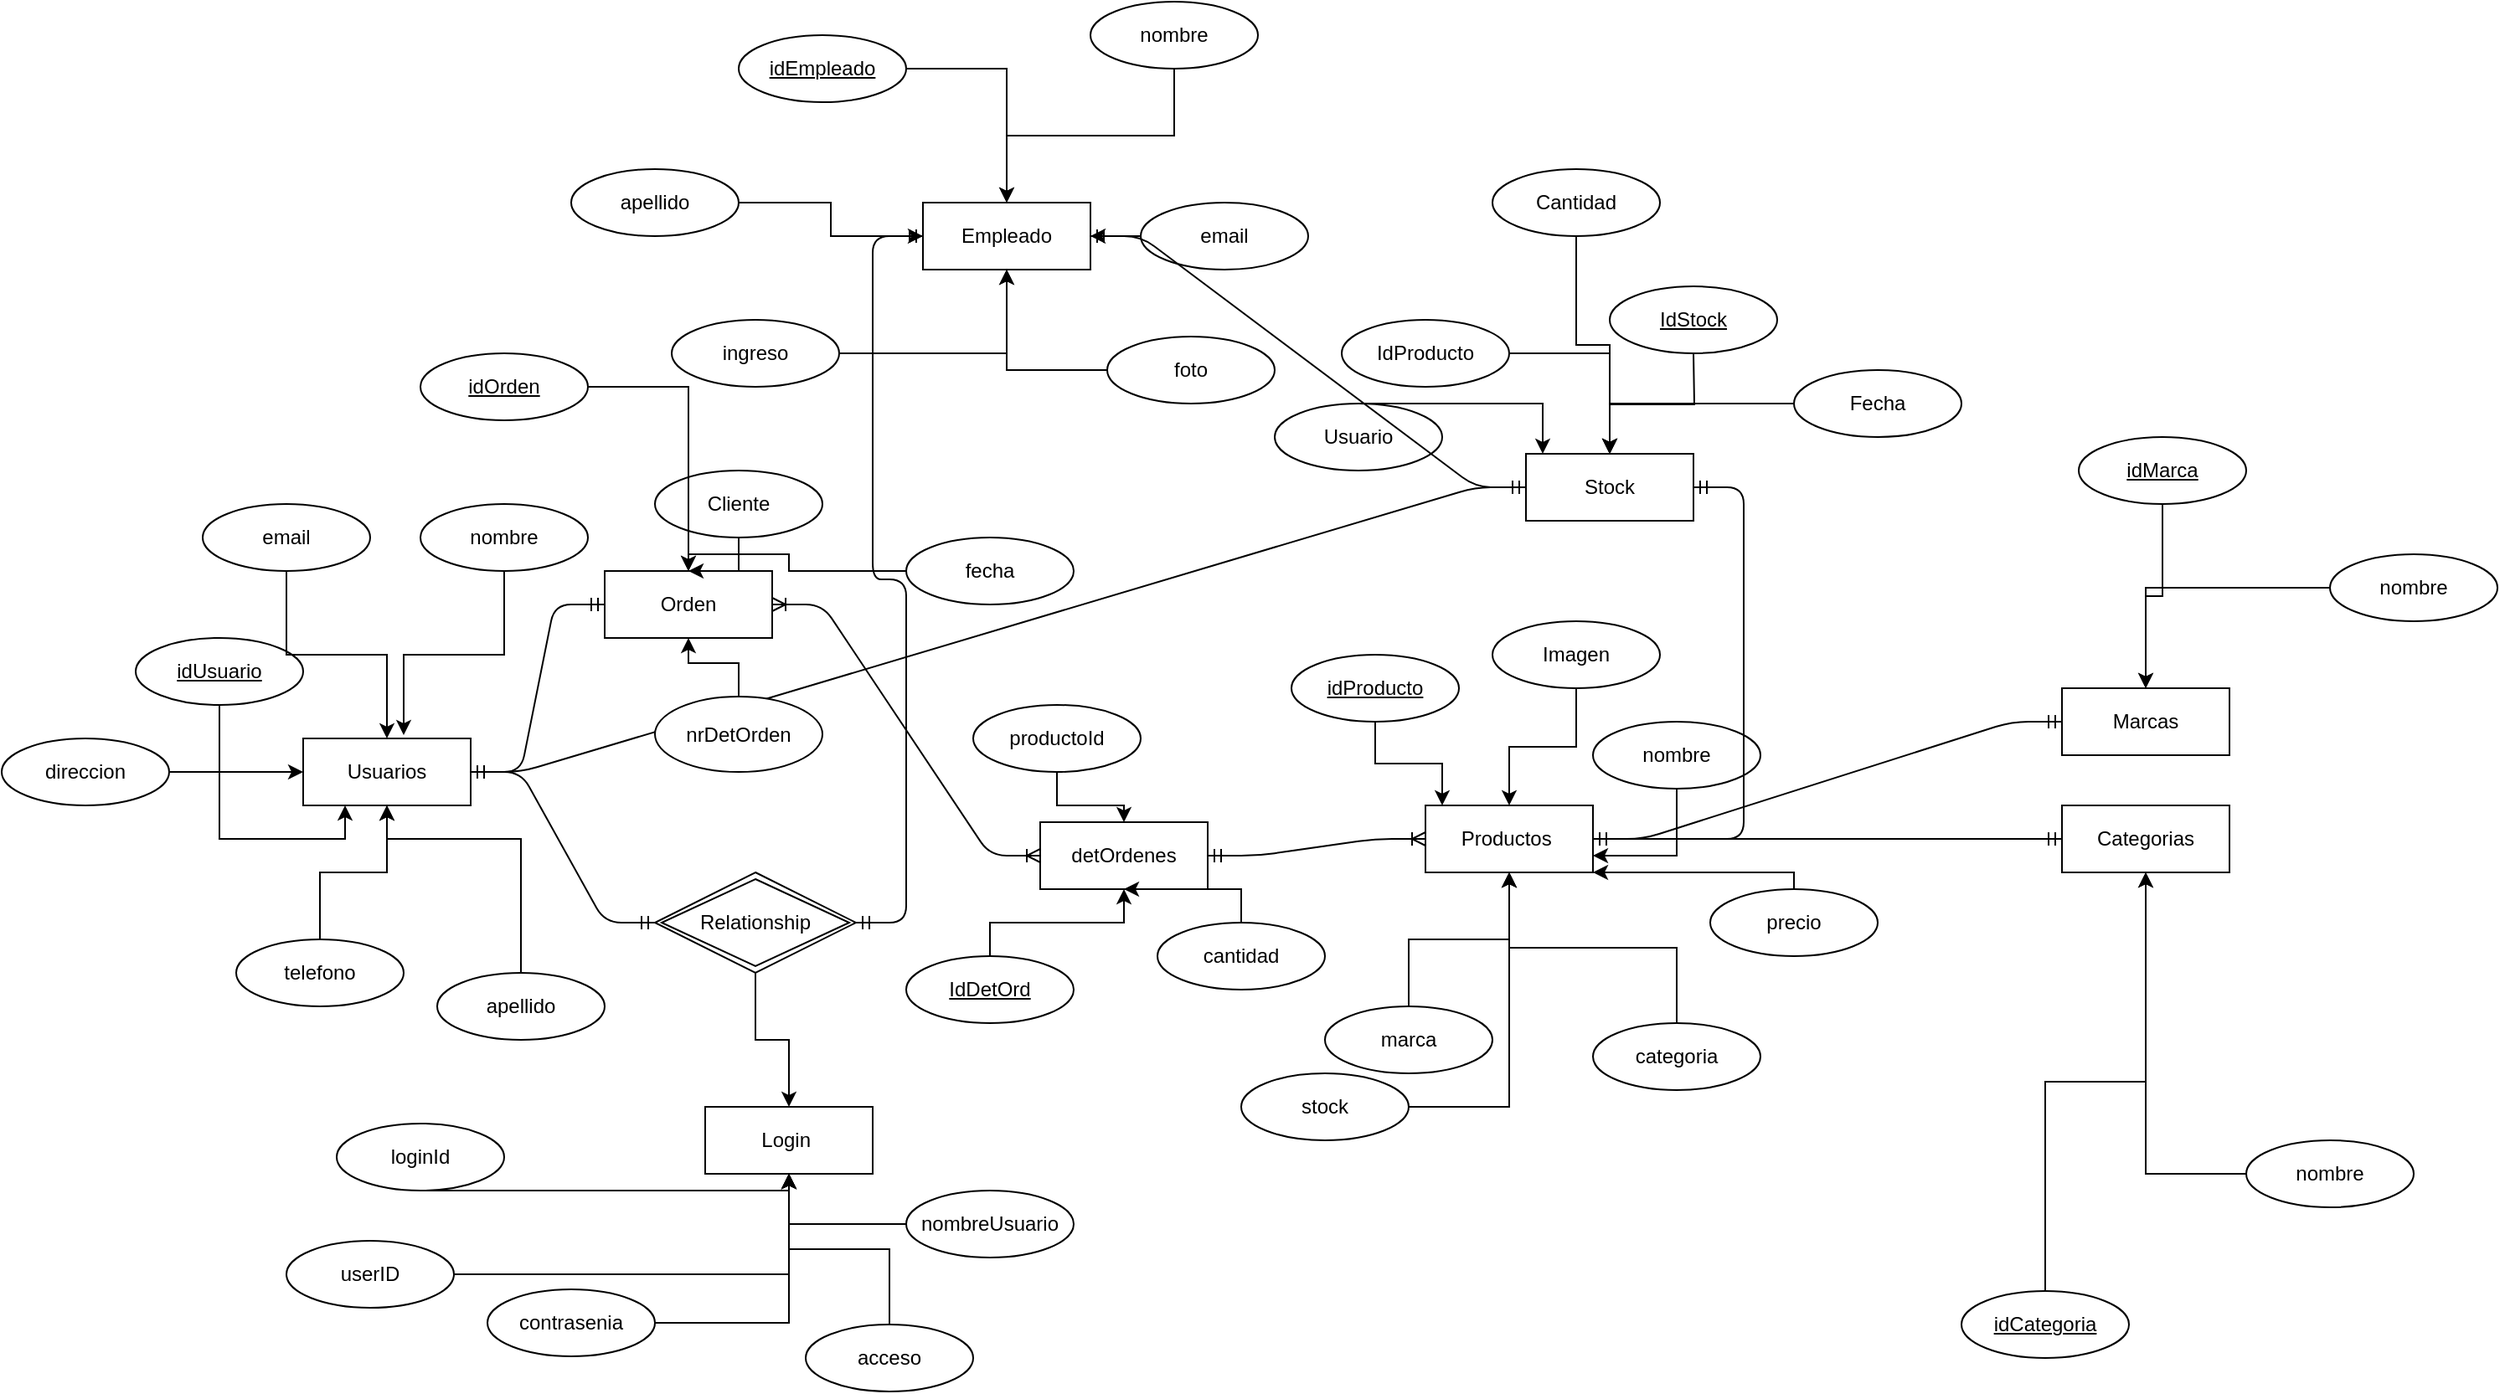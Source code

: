 <mxfile version="12.5.6" type="device"><diagram id="nlRiyb_WCm__dTdStsRD" name="Page-1"><mxGraphModel dx="2090" dy="1843" grid="1" gridSize="10" guides="1" tooltips="1" connect="1" arrows="1" fold="1" page="1" pageScale="1" pageWidth="850" pageHeight="1100" math="0" shadow="0"><root><mxCell id="0"/><mxCell id="1" parent="0"/><mxCell id="bhKGtzBy6rcFXc-qG4ay-1" value="Usuarios" style="whiteSpace=wrap;html=1;align=center;" parent="1" vertex="1"><mxGeometry x="-200" y="10" width="100" height="40" as="geometry"/></mxCell><mxCell id="bhKGtzBy6rcFXc-qG4ay-2" value="Productos&amp;nbsp;" style="whiteSpace=wrap;html=1;align=center;" parent="1" vertex="1"><mxGeometry x="470" y="50" width="100" height="40" as="geometry"/></mxCell><mxCell id="bhKGtzBy6rcFXc-qG4ay-3" value="Categorias" style="whiteSpace=wrap;html=1;align=center;" parent="1" vertex="1"><mxGeometry x="850" y="50" width="100" height="40" as="geometry"/></mxCell><mxCell id="bhKGtzBy6rcFXc-qG4ay-4" value="Marcas" style="whiteSpace=wrap;html=1;align=center;" parent="1" vertex="1"><mxGeometry x="850" y="-20" width="100" height="40" as="geometry"/></mxCell><mxCell id="bhKGtzBy6rcFXc-qG4ay-11" style="edgeStyle=orthogonalEdgeStyle;rounded=0;orthogonalLoop=1;jettySize=auto;html=1;entryX=0.25;entryY=1;entryDx=0;entryDy=0;" parent="1" source="bhKGtzBy6rcFXc-qG4ay-7" target="bhKGtzBy6rcFXc-qG4ay-1" edge="1"><mxGeometry relative="1" as="geometry"/></mxCell><mxCell id="bhKGtzBy6rcFXc-qG4ay-7" value="idUsuario" style="ellipse;whiteSpace=wrap;html=1;align=center;fontStyle=4;" parent="1" vertex="1"><mxGeometry x="-300" y="-50" width="100" height="40" as="geometry"/></mxCell><mxCell id="bhKGtzBy6rcFXc-qG4ay-12" style="edgeStyle=orthogonalEdgeStyle;rounded=0;orthogonalLoop=1;jettySize=auto;html=1;entryX=0.1;entryY=0;entryDx=0;entryDy=0;entryPerimeter=0;" parent="1" source="bhKGtzBy6rcFXc-qG4ay-8" target="bhKGtzBy6rcFXc-qG4ay-2" edge="1"><mxGeometry relative="1" as="geometry"><mxPoint x="420" y="50" as="targetPoint"/></mxGeometry></mxCell><mxCell id="bhKGtzBy6rcFXc-qG4ay-8" value="idProducto" style="ellipse;whiteSpace=wrap;html=1;align=center;fontStyle=4;" parent="1" vertex="1"><mxGeometry x="390" y="-40" width="100" height="40" as="geometry"/></mxCell><mxCell id="bhKGtzBy6rcFXc-qG4ay-13" style="edgeStyle=orthogonalEdgeStyle;rounded=0;orthogonalLoop=1;jettySize=auto;html=1;" parent="1" source="bhKGtzBy6rcFXc-qG4ay-9" target="bhKGtzBy6rcFXc-qG4ay-4" edge="1"><mxGeometry relative="1" as="geometry"/></mxCell><mxCell id="bhKGtzBy6rcFXc-qG4ay-9" value="idMarca" style="ellipse;whiteSpace=wrap;html=1;align=center;fontStyle=4;" parent="1" vertex="1"><mxGeometry x="860" y="-170" width="100" height="40" as="geometry"/></mxCell><mxCell id="bhKGtzBy6rcFXc-qG4ay-14" style="edgeStyle=orthogonalEdgeStyle;rounded=0;orthogonalLoop=1;jettySize=auto;html=1;" parent="1" source="bhKGtzBy6rcFXc-qG4ay-10" target="bhKGtzBy6rcFXc-qG4ay-3" edge="1"><mxGeometry relative="1" as="geometry"/></mxCell><mxCell id="bhKGtzBy6rcFXc-qG4ay-10" value="idCategoria" style="ellipse;whiteSpace=wrap;html=1;align=center;fontStyle=4;" parent="1" vertex="1"><mxGeometry x="790" y="340" width="100" height="40" as="geometry"/></mxCell><mxCell id="bhKGtzBy6rcFXc-qG4ay-17" style="edgeStyle=orthogonalEdgeStyle;rounded=0;orthogonalLoop=1;jettySize=auto;html=1;entryX=0.6;entryY=-0.05;entryDx=0;entryDy=0;entryPerimeter=0;" parent="1" source="bhKGtzBy6rcFXc-qG4ay-15" target="bhKGtzBy6rcFXc-qG4ay-1" edge="1"><mxGeometry relative="1" as="geometry"/></mxCell><mxCell id="bhKGtzBy6rcFXc-qG4ay-15" value="nombre" style="ellipse;whiteSpace=wrap;html=1;align=center;" parent="1" vertex="1"><mxGeometry x="-130" y="-130" width="100" height="40" as="geometry"/></mxCell><mxCell id="bhKGtzBy6rcFXc-qG4ay-18" style="edgeStyle=orthogonalEdgeStyle;rounded=0;orthogonalLoop=1;jettySize=auto;html=1;" parent="1" source="bhKGtzBy6rcFXc-qG4ay-16" target="bhKGtzBy6rcFXc-qG4ay-1" edge="1"><mxGeometry relative="1" as="geometry"><Array as="points"><mxPoint x="-150" y="70"/></Array></mxGeometry></mxCell><mxCell id="bhKGtzBy6rcFXc-qG4ay-16" value="apellido" style="ellipse;whiteSpace=wrap;html=1;align=center;" parent="1" vertex="1"><mxGeometry x="-120" y="150" width="100" height="40" as="geometry"/></mxCell><mxCell id="bhKGtzBy6rcFXc-qG4ay-20" style="edgeStyle=orthogonalEdgeStyle;rounded=0;orthogonalLoop=1;jettySize=auto;html=1;" parent="1" source="bhKGtzBy6rcFXc-qG4ay-19" target="bhKGtzBy6rcFXc-qG4ay-4" edge="1"><mxGeometry relative="1" as="geometry"/></mxCell><mxCell id="bhKGtzBy6rcFXc-qG4ay-19" value="nombre" style="ellipse;whiteSpace=wrap;html=1;align=center;" parent="1" vertex="1"><mxGeometry x="1010" y="-100" width="100" height="40" as="geometry"/></mxCell><mxCell id="bhKGtzBy6rcFXc-qG4ay-22" style="edgeStyle=orthogonalEdgeStyle;rounded=0;orthogonalLoop=1;jettySize=auto;html=1;" parent="1" source="bhKGtzBy6rcFXc-qG4ay-21" target="bhKGtzBy6rcFXc-qG4ay-3" edge="1"><mxGeometry relative="1" as="geometry"/></mxCell><mxCell id="bhKGtzBy6rcFXc-qG4ay-21" value="nombre" style="ellipse;whiteSpace=wrap;html=1;align=center;" parent="1" vertex="1"><mxGeometry x="960" y="250" width="100" height="40" as="geometry"/></mxCell><mxCell id="bhKGtzBy6rcFXc-qG4ay-29" style="edgeStyle=orthogonalEdgeStyle;rounded=0;orthogonalLoop=1;jettySize=auto;html=1;entryX=1;entryY=0.75;entryDx=0;entryDy=0;" parent="1" source="bhKGtzBy6rcFXc-qG4ay-28" target="bhKGtzBy6rcFXc-qG4ay-2" edge="1"><mxGeometry relative="1" as="geometry"/></mxCell><mxCell id="bhKGtzBy6rcFXc-qG4ay-28" value="nombre" style="ellipse;whiteSpace=wrap;html=1;align=center;" parent="1" vertex="1"><mxGeometry x="570" width="100" height="40" as="geometry"/></mxCell><mxCell id="bhKGtzBy6rcFXc-qG4ay-31" style="edgeStyle=orthogonalEdgeStyle;rounded=0;orthogonalLoop=1;jettySize=auto;html=1;" parent="1" source="bhKGtzBy6rcFXc-qG4ay-30" edge="1"><mxGeometry relative="1" as="geometry"><mxPoint x="570" y="90" as="targetPoint"/><Array as="points"><mxPoint x="620" y="90"/><mxPoint x="570" y="90"/></Array></mxGeometry></mxCell><mxCell id="bhKGtzBy6rcFXc-qG4ay-30" value="precio" style="ellipse;whiteSpace=wrap;html=1;align=center;" parent="1" vertex="1"><mxGeometry x="640" y="100" width="100" height="40" as="geometry"/></mxCell><mxCell id="bhKGtzBy6rcFXc-qG4ay-33" value="" style="edgeStyle=entityRelationEdgeStyle;fontSize=12;html=1;endArrow=ERmandOne;startArrow=ERmandOne;" parent="1" source="bhKGtzBy6rcFXc-qG4ay-2" target="bhKGtzBy6rcFXc-qG4ay-4" edge="1"><mxGeometry width="100" height="100" relative="1" as="geometry"><mxPoint x="720" y="50" as="sourcePoint"/><mxPoint x="820" y="-50" as="targetPoint"/></mxGeometry></mxCell><mxCell id="bhKGtzBy6rcFXc-qG4ay-34" value="" style="edgeStyle=entityRelationEdgeStyle;fontSize=12;html=1;endArrow=ERmandOne;startArrow=ERmandOne;exitX=1;exitY=0.5;exitDx=0;exitDy=0;" parent="1" source="bhKGtzBy6rcFXc-qG4ay-2" target="bhKGtzBy6rcFXc-qG4ay-3" edge="1"><mxGeometry width="100" height="100" relative="1" as="geometry"><mxPoint x="460" y="120" as="sourcePoint"/><mxPoint x="800" y="90" as="targetPoint"/></mxGeometry></mxCell><mxCell id="bhKGtzBy6rcFXc-qG4ay-37" value="" style="edgeStyle=entityRelationEdgeStyle;fontSize=12;html=1;endArrow=ERoneToMany;startArrow=ERmandOne;" parent="1" source="_SYBXYFojkAkkpqn-vFx-58" target="bhKGtzBy6rcFXc-qG4ay-2" edge="1"><mxGeometry width="100" height="100" relative="1" as="geometry"><mxPoint x="430" y="270" as="sourcePoint"/><mxPoint x="530" y="170" as="targetPoint"/></mxGeometry></mxCell><mxCell id="reFs8H_7KsYWfn9alJDy-5" style="edgeStyle=orthogonalEdgeStyle;rounded=0;orthogonalLoop=1;jettySize=auto;html=1;" parent="1" source="reFs8H_7KsYWfn9alJDy-2" target="bhKGtzBy6rcFXc-qG4ay-2" edge="1"><mxGeometry relative="1" as="geometry"/></mxCell><mxCell id="reFs8H_7KsYWfn9alJDy-2" value="marca" style="ellipse;whiteSpace=wrap;html=1;align=center;" parent="1" vertex="1"><mxGeometry x="410" y="170" width="100" height="40" as="geometry"/></mxCell><mxCell id="reFs8H_7KsYWfn9alJDy-6" style="edgeStyle=orthogonalEdgeStyle;rounded=0;orthogonalLoop=1;jettySize=auto;html=1;" parent="1" source="reFs8H_7KsYWfn9alJDy-4" target="bhKGtzBy6rcFXc-qG4ay-2" edge="1"><mxGeometry relative="1" as="geometry"/></mxCell><mxCell id="reFs8H_7KsYWfn9alJDy-4" value="categoria" style="ellipse;whiteSpace=wrap;html=1;align=center;" parent="1" vertex="1"><mxGeometry x="570" y="180" width="100" height="40" as="geometry"/></mxCell><mxCell id="_SYBXYFojkAkkpqn-vFx-4" value="Stock" style="whiteSpace=wrap;html=1;align=center;" vertex="1" parent="1"><mxGeometry x="530" y="-160" width="100" height="40" as="geometry"/></mxCell><mxCell id="_SYBXYFojkAkkpqn-vFx-13" style="edgeStyle=orthogonalEdgeStyle;rounded=0;orthogonalLoop=1;jettySize=auto;html=1;" edge="1" parent="1" target="_SYBXYFojkAkkpqn-vFx-4"><mxGeometry relative="1" as="geometry"><mxPoint x="630" y="-220" as="sourcePoint"/></mxGeometry></mxCell><mxCell id="_SYBXYFojkAkkpqn-vFx-11" style="edgeStyle=orthogonalEdgeStyle;rounded=0;orthogonalLoop=1;jettySize=auto;html=1;" edge="1" parent="1" source="_SYBXYFojkAkkpqn-vFx-6" target="_SYBXYFojkAkkpqn-vFx-4"><mxGeometry relative="1" as="geometry"/></mxCell><mxCell id="_SYBXYFojkAkkpqn-vFx-6" value="IdProducto" style="ellipse;whiteSpace=wrap;html=1;align=center;" vertex="1" parent="1"><mxGeometry x="420" y="-240" width="100" height="40" as="geometry"/></mxCell><mxCell id="_SYBXYFojkAkkpqn-vFx-12" style="edgeStyle=orthogonalEdgeStyle;rounded=0;orthogonalLoop=1;jettySize=auto;html=1;" edge="1" parent="1" source="_SYBXYFojkAkkpqn-vFx-7" target="_SYBXYFojkAkkpqn-vFx-4"><mxGeometry relative="1" as="geometry"/></mxCell><mxCell id="_SYBXYFojkAkkpqn-vFx-7" value="Cantidad" style="ellipse;whiteSpace=wrap;html=1;align=center;" vertex="1" parent="1"><mxGeometry x="510" y="-330" width="100" height="40" as="geometry"/></mxCell><mxCell id="_SYBXYFojkAkkpqn-vFx-14" style="edgeStyle=orthogonalEdgeStyle;rounded=0;orthogonalLoop=1;jettySize=auto;html=1;" edge="1" parent="1" source="_SYBXYFojkAkkpqn-vFx-8" target="_SYBXYFojkAkkpqn-vFx-4"><mxGeometry relative="1" as="geometry"/></mxCell><mxCell id="_SYBXYFojkAkkpqn-vFx-8" value="Fecha" style="ellipse;whiteSpace=wrap;html=1;align=center;" vertex="1" parent="1"><mxGeometry x="690" y="-210" width="100" height="40" as="geometry"/></mxCell><mxCell id="_SYBXYFojkAkkpqn-vFx-10" style="edgeStyle=orthogonalEdgeStyle;rounded=0;orthogonalLoop=1;jettySize=auto;html=1;" edge="1" parent="1" source="_SYBXYFojkAkkpqn-vFx-9" target="_SYBXYFojkAkkpqn-vFx-4"><mxGeometry relative="1" as="geometry"><Array as="points"><mxPoint x="540" y="-190"/></Array></mxGeometry></mxCell><mxCell id="_SYBXYFojkAkkpqn-vFx-9" value="Usuario" style="ellipse;whiteSpace=wrap;html=1;align=center;" vertex="1" parent="1"><mxGeometry x="380" y="-190" width="100" height="40" as="geometry"/></mxCell><mxCell id="_SYBXYFojkAkkpqn-vFx-16" value="" style="edgeStyle=entityRelationEdgeStyle;fontSize=12;html=1;endArrow=ERmandOne;startArrow=ERmandOne;" edge="1" parent="1" source="bhKGtzBy6rcFXc-qG4ay-2" target="_SYBXYFojkAkkpqn-vFx-4"><mxGeometry width="100" height="100" relative="1" as="geometry"><mxPoint x="510" y="10" as="sourcePoint"/><mxPoint x="610" y="-90" as="targetPoint"/></mxGeometry></mxCell><mxCell id="_SYBXYFojkAkkpqn-vFx-17" value="IdStock" style="ellipse;whiteSpace=wrap;html=1;align=center;fontStyle=4;" vertex="1" parent="1"><mxGeometry x="580" y="-260" width="100" height="40" as="geometry"/></mxCell><mxCell id="_SYBXYFojkAkkpqn-vFx-18" value="" style="edgeStyle=entityRelationEdgeStyle;fontSize=12;html=1;endArrow=ERmandOne;startArrow=ERmandOne;" edge="1" parent="1" source="bhKGtzBy6rcFXc-qG4ay-1" target="_SYBXYFojkAkkpqn-vFx-4"><mxGeometry width="100" height="100" relative="1" as="geometry"><mxPoint x="330" y="100" as="sourcePoint"/><mxPoint x="390" y="-110" as="targetPoint"/></mxGeometry></mxCell><mxCell id="_SYBXYFojkAkkpqn-vFx-20" value="Empleado" style="whiteSpace=wrap;html=1;align=center;" vertex="1" parent="1"><mxGeometry x="170" y="-310" width="100" height="40" as="geometry"/></mxCell><mxCell id="_SYBXYFojkAkkpqn-vFx-23" style="edgeStyle=orthogonalEdgeStyle;rounded=0;orthogonalLoop=1;jettySize=auto;html=1;" edge="1" parent="1" source="_SYBXYFojkAkkpqn-vFx-22" target="bhKGtzBy6rcFXc-qG4ay-2"><mxGeometry relative="1" as="geometry"/></mxCell><mxCell id="_SYBXYFojkAkkpqn-vFx-22" value="Imagen" style="ellipse;whiteSpace=wrap;html=1;align=center;" vertex="1" parent="1"><mxGeometry x="510" y="-60" width="100" height="40" as="geometry"/></mxCell><mxCell id="_SYBXYFojkAkkpqn-vFx-27" style="edgeStyle=orthogonalEdgeStyle;rounded=0;orthogonalLoop=1;jettySize=auto;html=1;" edge="1" parent="1" source="_SYBXYFojkAkkpqn-vFx-24" target="bhKGtzBy6rcFXc-qG4ay-1"><mxGeometry relative="1" as="geometry"/></mxCell><mxCell id="_SYBXYFojkAkkpqn-vFx-24" value="email" style="ellipse;whiteSpace=wrap;html=1;align=center;" vertex="1" parent="1"><mxGeometry x="-260" y="-130" width="100" height="40" as="geometry"/></mxCell><mxCell id="_SYBXYFojkAkkpqn-vFx-29" style="edgeStyle=orthogonalEdgeStyle;rounded=0;orthogonalLoop=1;jettySize=auto;html=1;" edge="1" parent="1" source="_SYBXYFojkAkkpqn-vFx-25" target="bhKGtzBy6rcFXc-qG4ay-1"><mxGeometry relative="1" as="geometry"/></mxCell><mxCell id="_SYBXYFojkAkkpqn-vFx-25" value="telefono" style="ellipse;whiteSpace=wrap;html=1;align=center;" vertex="1" parent="1"><mxGeometry x="-240" y="130" width="100" height="40" as="geometry"/></mxCell><mxCell id="_SYBXYFojkAkkpqn-vFx-28" style="edgeStyle=orthogonalEdgeStyle;rounded=0;orthogonalLoop=1;jettySize=auto;html=1;" edge="1" parent="1" source="_SYBXYFojkAkkpqn-vFx-26" target="bhKGtzBy6rcFXc-qG4ay-1"><mxGeometry relative="1" as="geometry"/></mxCell><mxCell id="_SYBXYFojkAkkpqn-vFx-26" value="direccion" style="ellipse;whiteSpace=wrap;html=1;align=center;" vertex="1" parent="1"><mxGeometry x="-380" y="10" width="100" height="40" as="geometry"/></mxCell><mxCell id="_SYBXYFojkAkkpqn-vFx-39" style="edgeStyle=orthogonalEdgeStyle;rounded=0;orthogonalLoop=1;jettySize=auto;html=1;" edge="1" parent="1" source="_SYBXYFojkAkkpqn-vFx-32" target="_SYBXYFojkAkkpqn-vFx-20"><mxGeometry relative="1" as="geometry"/></mxCell><mxCell id="_SYBXYFojkAkkpqn-vFx-32" value="nombre" style="ellipse;whiteSpace=wrap;html=1;align=center;" vertex="1" parent="1"><mxGeometry x="270" y="-430" width="100" height="40" as="geometry"/></mxCell><mxCell id="_SYBXYFojkAkkpqn-vFx-36" style="edgeStyle=orthogonalEdgeStyle;rounded=0;orthogonalLoop=1;jettySize=auto;html=1;" edge="1" parent="1" source="_SYBXYFojkAkkpqn-vFx-33" target="_SYBXYFojkAkkpqn-vFx-20"><mxGeometry relative="1" as="geometry"/></mxCell><mxCell id="_SYBXYFojkAkkpqn-vFx-33" value="apellido" style="ellipse;whiteSpace=wrap;html=1;align=center;" vertex="1" parent="1"><mxGeometry x="-40" y="-330" width="100" height="40" as="geometry"/></mxCell><mxCell id="_SYBXYFojkAkkpqn-vFx-35" style="edgeStyle=orthogonalEdgeStyle;rounded=0;orthogonalLoop=1;jettySize=auto;html=1;" edge="1" parent="1" source="_SYBXYFojkAkkpqn-vFx-34" target="_SYBXYFojkAkkpqn-vFx-20"><mxGeometry relative="1" as="geometry"/></mxCell><mxCell id="_SYBXYFojkAkkpqn-vFx-34" value="ingreso" style="ellipse;whiteSpace=wrap;html=1;align=center;" vertex="1" parent="1"><mxGeometry x="20" y="-240" width="100" height="40" as="geometry"/></mxCell><mxCell id="_SYBXYFojkAkkpqn-vFx-38" style="edgeStyle=orthogonalEdgeStyle;rounded=0;orthogonalLoop=1;jettySize=auto;html=1;" edge="1" parent="1" source="_SYBXYFojkAkkpqn-vFx-37" target="_SYBXYFojkAkkpqn-vFx-20"><mxGeometry relative="1" as="geometry"/></mxCell><mxCell id="_SYBXYFojkAkkpqn-vFx-37" value="idEmpleado" style="ellipse;whiteSpace=wrap;html=1;align=center;fontStyle=4;" vertex="1" parent="1"><mxGeometry x="60" y="-410" width="100" height="40" as="geometry"/></mxCell><mxCell id="_SYBXYFojkAkkpqn-vFx-41" style="edgeStyle=orthogonalEdgeStyle;rounded=0;orthogonalLoop=1;jettySize=auto;html=1;" edge="1" parent="1" source="_SYBXYFojkAkkpqn-vFx-40" target="_SYBXYFojkAkkpqn-vFx-20"><mxGeometry relative="1" as="geometry"/></mxCell><mxCell id="_SYBXYFojkAkkpqn-vFx-40" value="email" style="ellipse;whiteSpace=wrap;html=1;align=center;" vertex="1" parent="1"><mxGeometry x="300" y="-310" width="100" height="40" as="geometry"/></mxCell><mxCell id="_SYBXYFojkAkkpqn-vFx-43" style="edgeStyle=orthogonalEdgeStyle;rounded=0;orthogonalLoop=1;jettySize=auto;html=1;" edge="1" parent="1" source="_SYBXYFojkAkkpqn-vFx-42" target="_SYBXYFojkAkkpqn-vFx-20"><mxGeometry relative="1" as="geometry"/></mxCell><mxCell id="_SYBXYFojkAkkpqn-vFx-42" value="foto" style="ellipse;whiteSpace=wrap;html=1;align=center;" vertex="1" parent="1"><mxGeometry x="280" y="-230" width="100" height="40" as="geometry"/></mxCell><mxCell id="_SYBXYFojkAkkpqn-vFx-44" value="Login&amp;nbsp;" style="whiteSpace=wrap;html=1;align=center;" vertex="1" parent="1"><mxGeometry x="40" y="230" width="100" height="40" as="geometry"/></mxCell><mxCell id="_SYBXYFojkAkkpqn-vFx-49" style="edgeStyle=orthogonalEdgeStyle;rounded=0;orthogonalLoop=1;jettySize=auto;html=1;" edge="1" parent="1" source="_SYBXYFojkAkkpqn-vFx-45" target="_SYBXYFojkAkkpqn-vFx-44"><mxGeometry relative="1" as="geometry"/></mxCell><mxCell id="_SYBXYFojkAkkpqn-vFx-45" value="userID" style="ellipse;whiteSpace=wrap;html=1;align=center;" vertex="1" parent="1"><mxGeometry x="-210" y="310" width="100" height="40" as="geometry"/></mxCell><mxCell id="_SYBXYFojkAkkpqn-vFx-50" style="edgeStyle=orthogonalEdgeStyle;rounded=0;orthogonalLoop=1;jettySize=auto;html=1;" edge="1" parent="1" source="_SYBXYFojkAkkpqn-vFx-46" target="_SYBXYFojkAkkpqn-vFx-44"><mxGeometry relative="1" as="geometry"/></mxCell><mxCell id="_SYBXYFojkAkkpqn-vFx-46" value="contrasenia" style="ellipse;whiteSpace=wrap;html=1;align=center;" vertex="1" parent="1"><mxGeometry x="-90" y="339" width="100" height="40" as="geometry"/></mxCell><mxCell id="_SYBXYFojkAkkpqn-vFx-51" style="edgeStyle=orthogonalEdgeStyle;rounded=0;orthogonalLoop=1;jettySize=auto;html=1;" edge="1" parent="1" source="_SYBXYFojkAkkpqn-vFx-47" target="_SYBXYFojkAkkpqn-vFx-44"><mxGeometry relative="1" as="geometry"/></mxCell><mxCell id="_SYBXYFojkAkkpqn-vFx-47" value="acceso" style="ellipse;whiteSpace=wrap;html=1;align=center;" vertex="1" parent="1"><mxGeometry x="100" y="360" width="100" height="40" as="geometry"/></mxCell><mxCell id="_SYBXYFojkAkkpqn-vFx-52" style="edgeStyle=orthogonalEdgeStyle;rounded=0;orthogonalLoop=1;jettySize=auto;html=1;" edge="1" parent="1" source="_SYBXYFojkAkkpqn-vFx-48" target="_SYBXYFojkAkkpqn-vFx-44"><mxGeometry relative="1" as="geometry"><Array as="points"><mxPoint x="90" y="280"/></Array></mxGeometry></mxCell><mxCell id="_SYBXYFojkAkkpqn-vFx-48" value="loginId" style="ellipse;whiteSpace=wrap;html=1;align=center;" vertex="1" parent="1"><mxGeometry x="-180" y="240" width="100" height="40" as="geometry"/></mxCell><mxCell id="_SYBXYFojkAkkpqn-vFx-53" value="" style="edgeStyle=entityRelationEdgeStyle;fontSize=12;html=1;endArrow=ERmandOne;startArrow=ERmandOne;" edge="1" parent="1" source="_SYBXYFojkAkkpqn-vFx-80" target="bhKGtzBy6rcFXc-qG4ay-1"><mxGeometry width="100" height="100" relative="1" as="geometry"><mxPoint y="190" as="sourcePoint"/><mxPoint x="100" y="90" as="targetPoint"/></mxGeometry></mxCell><mxCell id="_SYBXYFojkAkkpqn-vFx-56" value="" style="edgeStyle=entityRelationEdgeStyle;fontSize=12;html=1;endArrow=ERmandOne;startArrow=ERmandOne;" edge="1" parent="1" source="_SYBXYFojkAkkpqn-vFx-80" target="_SYBXYFojkAkkpqn-vFx-20"><mxGeometry width="100" height="100" relative="1" as="geometry"><mxPoint x="100" y="130" as="sourcePoint"/><mxPoint x="200" y="30" as="targetPoint"/></mxGeometry></mxCell><mxCell id="_SYBXYFojkAkkpqn-vFx-57" value="" style="edgeStyle=entityRelationEdgeStyle;fontSize=12;html=1;endArrow=ERmandOne;startArrow=ERmandOne;" edge="1" parent="1" source="_SYBXYFojkAkkpqn-vFx-4" target="_SYBXYFojkAkkpqn-vFx-20"><mxGeometry width="100" height="100" relative="1" as="geometry"><mxPoint x="250" y="-40" as="sourcePoint"/><mxPoint x="350" y="-140" as="targetPoint"/></mxGeometry></mxCell><mxCell id="_SYBXYFojkAkkpqn-vFx-58" value="detOrdenes" style="whiteSpace=wrap;html=1;align=center;" vertex="1" parent="1"><mxGeometry x="240" y="60" width="100" height="40" as="geometry"/></mxCell><mxCell id="_SYBXYFojkAkkpqn-vFx-60" style="edgeStyle=orthogonalEdgeStyle;rounded=0;orthogonalLoop=1;jettySize=auto;html=1;" edge="1" parent="1" source="_SYBXYFojkAkkpqn-vFx-59" target="_SYBXYFojkAkkpqn-vFx-58"><mxGeometry relative="1" as="geometry"/></mxCell><mxCell id="_SYBXYFojkAkkpqn-vFx-59" value="productoId" style="ellipse;whiteSpace=wrap;html=1;align=center;" vertex="1" parent="1"><mxGeometry x="200" y="-10" width="100" height="40" as="geometry"/></mxCell><mxCell id="_SYBXYFojkAkkpqn-vFx-62" style="edgeStyle=orthogonalEdgeStyle;rounded=0;orthogonalLoop=1;jettySize=auto;html=1;" edge="1" parent="1" source="_SYBXYFojkAkkpqn-vFx-61" target="_SYBXYFojkAkkpqn-vFx-58"><mxGeometry relative="1" as="geometry"/></mxCell><mxCell id="_SYBXYFojkAkkpqn-vFx-61" value="cantidad" style="ellipse;whiteSpace=wrap;html=1;align=center;" vertex="1" parent="1"><mxGeometry x="310" y="120" width="100" height="40" as="geometry"/></mxCell><mxCell id="_SYBXYFojkAkkpqn-vFx-63" value="Orden" style="whiteSpace=wrap;html=1;align=center;" vertex="1" parent="1"><mxGeometry x="-20" y="-90" width="100" height="40" as="geometry"/></mxCell><mxCell id="_SYBXYFojkAkkpqn-vFx-66" style="edgeStyle=orthogonalEdgeStyle;rounded=0;orthogonalLoop=1;jettySize=auto;html=1;" edge="1" parent="1" source="_SYBXYFojkAkkpqn-vFx-64" target="_SYBXYFojkAkkpqn-vFx-63"><mxGeometry relative="1" as="geometry"/></mxCell><mxCell id="_SYBXYFojkAkkpqn-vFx-64" value="Cliente" style="ellipse;whiteSpace=wrap;html=1;align=center;" vertex="1" parent="1"><mxGeometry x="10" y="-150" width="100" height="40" as="geometry"/></mxCell><mxCell id="_SYBXYFojkAkkpqn-vFx-67" style="edgeStyle=orthogonalEdgeStyle;rounded=0;orthogonalLoop=1;jettySize=auto;html=1;" edge="1" parent="1" source="_SYBXYFojkAkkpqn-vFx-65" target="_SYBXYFojkAkkpqn-vFx-63"><mxGeometry relative="1" as="geometry"/></mxCell><mxCell id="_SYBXYFojkAkkpqn-vFx-65" value="nrDetOrden" style="ellipse;whiteSpace=wrap;html=1;align=center;" vertex="1" parent="1"><mxGeometry x="10" y="-15" width="100" height="45" as="geometry"/></mxCell><mxCell id="_SYBXYFojkAkkpqn-vFx-69" style="edgeStyle=orthogonalEdgeStyle;rounded=0;orthogonalLoop=1;jettySize=auto;html=1;" edge="1" parent="1" source="_SYBXYFojkAkkpqn-vFx-68" target="_SYBXYFojkAkkpqn-vFx-58"><mxGeometry relative="1" as="geometry"/></mxCell><mxCell id="_SYBXYFojkAkkpqn-vFx-68" value="IdDetOrd" style="ellipse;whiteSpace=wrap;html=1;align=center;fontStyle=4;" vertex="1" parent="1"><mxGeometry x="160" y="140" width="100" height="40" as="geometry"/></mxCell><mxCell id="_SYBXYFojkAkkpqn-vFx-71" style="edgeStyle=orthogonalEdgeStyle;rounded=0;orthogonalLoop=1;jettySize=auto;html=1;" edge="1" parent="1" source="_SYBXYFojkAkkpqn-vFx-70" target="_SYBXYFojkAkkpqn-vFx-63"><mxGeometry relative="1" as="geometry"><Array as="points"><mxPoint x="90" y="-90"/><mxPoint x="90" y="-100"/><mxPoint x="30" y="-100"/></Array></mxGeometry></mxCell><mxCell id="_SYBXYFojkAkkpqn-vFx-70" value="fecha" style="ellipse;whiteSpace=wrap;html=1;align=center;" vertex="1" parent="1"><mxGeometry x="160" y="-110" width="100" height="40" as="geometry"/></mxCell><mxCell id="_SYBXYFojkAkkpqn-vFx-72" value="" style="edgeStyle=entityRelationEdgeStyle;fontSize=12;html=1;endArrow=ERoneToMany;startArrow=ERoneToMany;" edge="1" parent="1" source="_SYBXYFojkAkkpqn-vFx-58" target="_SYBXYFojkAkkpqn-vFx-63"><mxGeometry width="100" height="100" relative="1" as="geometry"><mxPoint x="60" y="170" as="sourcePoint"/><mxPoint x="160" y="70" as="targetPoint"/></mxGeometry></mxCell><mxCell id="_SYBXYFojkAkkpqn-vFx-73" value="" style="edgeStyle=entityRelationEdgeStyle;fontSize=12;html=1;endArrow=ERmandOne;startArrow=ERmandOne;" edge="1" parent="1" source="bhKGtzBy6rcFXc-qG4ay-1" target="_SYBXYFojkAkkpqn-vFx-63"><mxGeometry width="100" height="100" relative="1" as="geometry"><mxPoint x="-70" y="60" as="sourcePoint"/><mxPoint x="30" y="-40" as="targetPoint"/></mxGeometry></mxCell><mxCell id="_SYBXYFojkAkkpqn-vFx-75" style="edgeStyle=orthogonalEdgeStyle;rounded=0;orthogonalLoop=1;jettySize=auto;html=1;" edge="1" parent="1" source="_SYBXYFojkAkkpqn-vFx-74" target="_SYBXYFojkAkkpqn-vFx-44"><mxGeometry relative="1" as="geometry"/></mxCell><mxCell id="_SYBXYFojkAkkpqn-vFx-74" value="nombreUsuario" style="ellipse;whiteSpace=wrap;html=1;align=center;" vertex="1" parent="1"><mxGeometry x="160" y="280" width="100" height="40" as="geometry"/></mxCell><mxCell id="_SYBXYFojkAkkpqn-vFx-77" style="edgeStyle=orthogonalEdgeStyle;rounded=0;orthogonalLoop=1;jettySize=auto;html=1;" edge="1" parent="1" source="_SYBXYFojkAkkpqn-vFx-76" target="bhKGtzBy6rcFXc-qG4ay-2"><mxGeometry relative="1" as="geometry"/></mxCell><mxCell id="_SYBXYFojkAkkpqn-vFx-76" value="stock" style="ellipse;whiteSpace=wrap;html=1;align=center;" vertex="1" parent="1"><mxGeometry x="360" y="210" width="100" height="40" as="geometry"/></mxCell><mxCell id="_SYBXYFojkAkkpqn-vFx-79" style="edgeStyle=orthogonalEdgeStyle;rounded=0;orthogonalLoop=1;jettySize=auto;html=1;" edge="1" parent="1" source="_SYBXYFojkAkkpqn-vFx-78" target="_SYBXYFojkAkkpqn-vFx-63"><mxGeometry relative="1" as="geometry"/></mxCell><mxCell id="_SYBXYFojkAkkpqn-vFx-78" value="idOrden" style="ellipse;whiteSpace=wrap;html=1;align=center;fontStyle=4;" vertex="1" parent="1"><mxGeometry x="-130" y="-220" width="100" height="40" as="geometry"/></mxCell><mxCell id="_SYBXYFojkAkkpqn-vFx-81" style="edgeStyle=orthogonalEdgeStyle;rounded=0;orthogonalLoop=1;jettySize=auto;html=1;" edge="1" parent="1" source="_SYBXYFojkAkkpqn-vFx-80" target="_SYBXYFojkAkkpqn-vFx-44"><mxGeometry relative="1" as="geometry"/></mxCell><mxCell id="_SYBXYFojkAkkpqn-vFx-80" value="Relationship" style="shape=rhombus;double=1;perimeter=rhombusPerimeter;whiteSpace=wrap;html=1;align=center;" vertex="1" parent="1"><mxGeometry x="10" y="90" width="120" height="60" as="geometry"/></mxCell></root></mxGraphModel></diagram></mxfile>